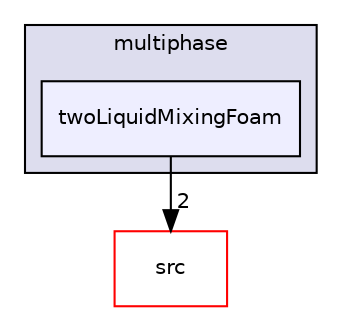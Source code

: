 digraph "applications/solvers/multiphase/twoLiquidMixingFoam" {
  bgcolor=transparent;
  compound=true
  node [ fontsize="10", fontname="Helvetica"];
  edge [ labelfontsize="10", labelfontname="Helvetica"];
  subgraph clusterdir_d62a5a20700de1cb9696e405d497a576 {
    graph [ bgcolor="#ddddee", pencolor="black", label="multiphase" fontname="Helvetica", fontsize="10", URL="dir_d62a5a20700de1cb9696e405d497a576.html"]
  dir_d593837003da2a35fc5309fd56361a04 [shape=box, label="twoLiquidMixingFoam", style="filled", fillcolor="#eeeeff", pencolor="black", URL="dir_d593837003da2a35fc5309fd56361a04.html"];
  }
  dir_68267d1309a1af8e8297ef4c3efbcdba [shape=box label="src" color="red" URL="dir_68267d1309a1af8e8297ef4c3efbcdba.html"];
  dir_d593837003da2a35fc5309fd56361a04->dir_68267d1309a1af8e8297ef4c3efbcdba [headlabel="2", labeldistance=1.5 headhref="dir_000068_000736.html"];
}
